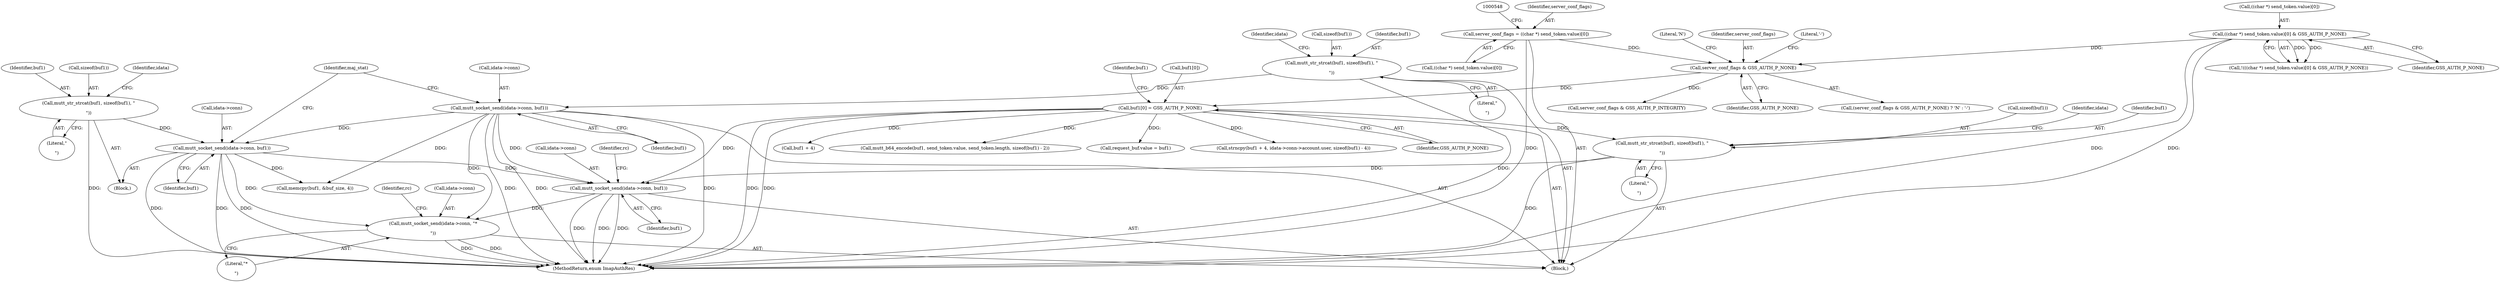 digraph "0_neomutt_6f163e07ae68654d7ac5268cbb7565f6df79ad85_0@API" {
"1000710" [label="(Call,mutt_socket_send(idata->conn, buf1))"];
"1000334" [label="(Call,mutt_socket_send(idata->conn, buf1))"];
"1000329" [label="(Call,mutt_str_strcat(buf1, sizeof(buf1), \"\r\n\"))"];
"1000455" [label="(Call,mutt_socket_send(idata->conn, buf1))"];
"1000450" [label="(Call,mutt_str_strcat(buf1, sizeof(buf1), \"\r\n\"))"];
"1000621" [label="(Call,buf1[0] = GSS_AUTH_P_NONE)"];
"1000591" [label="(Call,server_conf_flags & GSS_AUTH_P_NONE)"];
"1000534" [label="(Call,server_conf_flags = ((char *) send_token.value)[0])"];
"1000545" [label="(Call,((char *) send_token.value)[0] & GSS_AUTH_P_NONE)"];
"1000705" [label="(Call,mutt_str_strcat(buf1, sizeof(buf1), \"\r\n\"))"];
"1000767" [label="(Call,mutt_socket_send(idata->conn, \"*\r\n\"))"];
"1000712" [label="(Identifier,idata)"];
"1000597" [label="(Call,server_conf_flags & GSS_AUTH_P_INTEGRITY)"];
"1000622" [label="(Call,buf1[0])"];
"1000616" [label="(Call,memcpy(buf1, &buf_size, 4))"];
"1000590" [label="(Call,(server_conf_flags & GSS_AUTH_P_NONE) ? 'N' : '-')"];
"1000451" [label="(Identifier,buf1)"];
"1000330" [label="(Identifier,buf1)"];
"1000706" [label="(Identifier,buf1)"];
"1000343" [label="(Block,)"];
"1000641" [label="(Call,request_buf.value = buf1)"];
"1000544" [label="(Call,!(((char *) send_token.value)[0] & GSS_AUTH_P_NONE))"];
"1000710" [label="(Call,mutt_socket_send(idata->conn, buf1))"];
"1000705" [label="(Call,mutt_str_strcat(buf1, sizeof(buf1), \"\r\n\"))"];
"1000767" [label="(Call,mutt_socket_send(idata->conn, \"*\r\n\"))"];
"1000329" [label="(Call,mutt_str_strcat(buf1, sizeof(buf1), \"\r\n\"))"];
"1000450" [label="(Call,mutt_str_strcat(buf1, sizeof(buf1), \"\r\n\"))"];
"1000545" [label="(Call,((char *) send_token.value)[0] & GSS_AUTH_P_NONE)"];
"1000535" [label="(Identifier,server_conf_flags)"];
"1000336" [label="(Identifier,idata)"];
"1000335" [label="(Call,idata->conn)"];
"1000717" [label="(Identifier,rc)"];
"1000536" [label="(Call,((char *) send_token.value)[0])"];
"1000459" [label="(Identifier,buf1)"];
"1000553" [label="(Identifier,GSS_AUTH_P_NONE)"];
"1000334" [label="(Call,mutt_socket_send(idata->conn, buf1))"];
"1000593" [label="(Identifier,GSS_AUTH_P_NONE)"];
"1000546" [label="(Call,((char *) send_token.value)[0])"];
"1000626" [label="(Call,strncpy(buf1 + 4, idata->conn->account.user, sizeof(buf1) - 4))"];
"1000455" [label="(Call,mutt_socket_send(idata->conn, buf1))"];
"1000452" [label="(Call,sizeof(buf1))"];
"1000457" [label="(Identifier,idata)"];
"1000454" [label="(Literal,\"\r\n\")"];
"1000771" [label="(Literal,\"*\r\n\")"];
"1000774" [label="(Identifier,rc)"];
"1000628" [label="(Identifier,buf1)"];
"1000768" [label="(Call,idata->conn)"];
"1000707" [label="(Call,sizeof(buf1))"];
"1000591" [label="(Call,server_conf_flags & GSS_AUTH_P_NONE)"];
"1000120" [label="(Block,)"];
"1000714" [label="(Identifier,buf1)"];
"1000456" [label="(Call,idata->conn)"];
"1000338" [label="(Identifier,buf1)"];
"1000592" [label="(Identifier,server_conf_flags)"];
"1000711" [label="(Call,idata->conn)"];
"1000709" [label="(Literal,\"\r\n\")"];
"1000625" [label="(Identifier,GSS_AUTH_P_NONE)"];
"1000534" [label="(Call,server_conf_flags = ((char *) send_token.value)[0])"];
"1000621" [label="(Call,buf1[0] = GSS_AUTH_P_NONE)"];
"1000341" [label="(Identifier,maj_stat)"];
"1000627" [label="(Call,buf1 + 4)"];
"1000595" [label="(Literal,'-')"];
"1000594" [label="(Literal,'N')"];
"1000786" [label="(MethodReturn,enum ImapAuthRes)"];
"1000331" [label="(Call,sizeof(buf1))"];
"1000683" [label="(Call,mutt_b64_encode(buf1, send_token.value, send_token.length, sizeof(buf1) - 2))"];
"1000333" [label="(Literal,\"\r\n\")"];
"1000710" -> "1000120"  [label="AST: "];
"1000710" -> "1000714"  [label="CFG: "];
"1000711" -> "1000710"  [label="AST: "];
"1000714" -> "1000710"  [label="AST: "];
"1000717" -> "1000710"  [label="CFG: "];
"1000710" -> "1000786"  [label="DDG: "];
"1000710" -> "1000786"  [label="DDG: "];
"1000710" -> "1000786"  [label="DDG: "];
"1000334" -> "1000710"  [label="DDG: "];
"1000455" -> "1000710"  [label="DDG: "];
"1000621" -> "1000710"  [label="DDG: "];
"1000705" -> "1000710"  [label="DDG: "];
"1000710" -> "1000767"  [label="DDG: "];
"1000334" -> "1000120"  [label="AST: "];
"1000334" -> "1000338"  [label="CFG: "];
"1000335" -> "1000334"  [label="AST: "];
"1000338" -> "1000334"  [label="AST: "];
"1000341" -> "1000334"  [label="CFG: "];
"1000334" -> "1000786"  [label="DDG: "];
"1000334" -> "1000786"  [label="DDG: "];
"1000334" -> "1000786"  [label="DDG: "];
"1000329" -> "1000334"  [label="DDG: "];
"1000334" -> "1000455"  [label="DDG: "];
"1000334" -> "1000616"  [label="DDG: "];
"1000334" -> "1000767"  [label="DDG: "];
"1000329" -> "1000120"  [label="AST: "];
"1000329" -> "1000333"  [label="CFG: "];
"1000330" -> "1000329"  [label="AST: "];
"1000331" -> "1000329"  [label="AST: "];
"1000333" -> "1000329"  [label="AST: "];
"1000336" -> "1000329"  [label="CFG: "];
"1000329" -> "1000786"  [label="DDG: "];
"1000455" -> "1000343"  [label="AST: "];
"1000455" -> "1000459"  [label="CFG: "];
"1000456" -> "1000455"  [label="AST: "];
"1000459" -> "1000455"  [label="AST: "];
"1000341" -> "1000455"  [label="CFG: "];
"1000455" -> "1000786"  [label="DDG: "];
"1000455" -> "1000786"  [label="DDG: "];
"1000455" -> "1000786"  [label="DDG: "];
"1000450" -> "1000455"  [label="DDG: "];
"1000455" -> "1000616"  [label="DDG: "];
"1000455" -> "1000767"  [label="DDG: "];
"1000450" -> "1000343"  [label="AST: "];
"1000450" -> "1000454"  [label="CFG: "];
"1000451" -> "1000450"  [label="AST: "];
"1000452" -> "1000450"  [label="AST: "];
"1000454" -> "1000450"  [label="AST: "];
"1000457" -> "1000450"  [label="CFG: "];
"1000450" -> "1000786"  [label="DDG: "];
"1000621" -> "1000120"  [label="AST: "];
"1000621" -> "1000625"  [label="CFG: "];
"1000622" -> "1000621"  [label="AST: "];
"1000625" -> "1000621"  [label="AST: "];
"1000628" -> "1000621"  [label="CFG: "];
"1000621" -> "1000786"  [label="DDG: "];
"1000621" -> "1000786"  [label="DDG: "];
"1000591" -> "1000621"  [label="DDG: "];
"1000621" -> "1000626"  [label="DDG: "];
"1000621" -> "1000627"  [label="DDG: "];
"1000621" -> "1000641"  [label="DDG: "];
"1000621" -> "1000683"  [label="DDG: "];
"1000621" -> "1000705"  [label="DDG: "];
"1000591" -> "1000590"  [label="AST: "];
"1000591" -> "1000593"  [label="CFG: "];
"1000592" -> "1000591"  [label="AST: "];
"1000593" -> "1000591"  [label="AST: "];
"1000594" -> "1000591"  [label="CFG: "];
"1000595" -> "1000591"  [label="CFG: "];
"1000534" -> "1000591"  [label="DDG: "];
"1000545" -> "1000591"  [label="DDG: "];
"1000591" -> "1000597"  [label="DDG: "];
"1000534" -> "1000120"  [label="AST: "];
"1000534" -> "1000536"  [label="CFG: "];
"1000535" -> "1000534"  [label="AST: "];
"1000536" -> "1000534"  [label="AST: "];
"1000548" -> "1000534"  [label="CFG: "];
"1000534" -> "1000786"  [label="DDG: "];
"1000545" -> "1000544"  [label="AST: "];
"1000545" -> "1000553"  [label="CFG: "];
"1000546" -> "1000545"  [label="AST: "];
"1000553" -> "1000545"  [label="AST: "];
"1000544" -> "1000545"  [label="CFG: "];
"1000545" -> "1000786"  [label="DDG: "];
"1000545" -> "1000786"  [label="DDG: "];
"1000545" -> "1000544"  [label="DDG: "];
"1000545" -> "1000544"  [label="DDG: "];
"1000705" -> "1000120"  [label="AST: "];
"1000705" -> "1000709"  [label="CFG: "];
"1000706" -> "1000705"  [label="AST: "];
"1000707" -> "1000705"  [label="AST: "];
"1000709" -> "1000705"  [label="AST: "];
"1000712" -> "1000705"  [label="CFG: "];
"1000705" -> "1000786"  [label="DDG: "];
"1000767" -> "1000120"  [label="AST: "];
"1000767" -> "1000771"  [label="CFG: "];
"1000768" -> "1000767"  [label="AST: "];
"1000771" -> "1000767"  [label="AST: "];
"1000774" -> "1000767"  [label="CFG: "];
"1000767" -> "1000786"  [label="DDG: "];
"1000767" -> "1000786"  [label="DDG: "];
}
